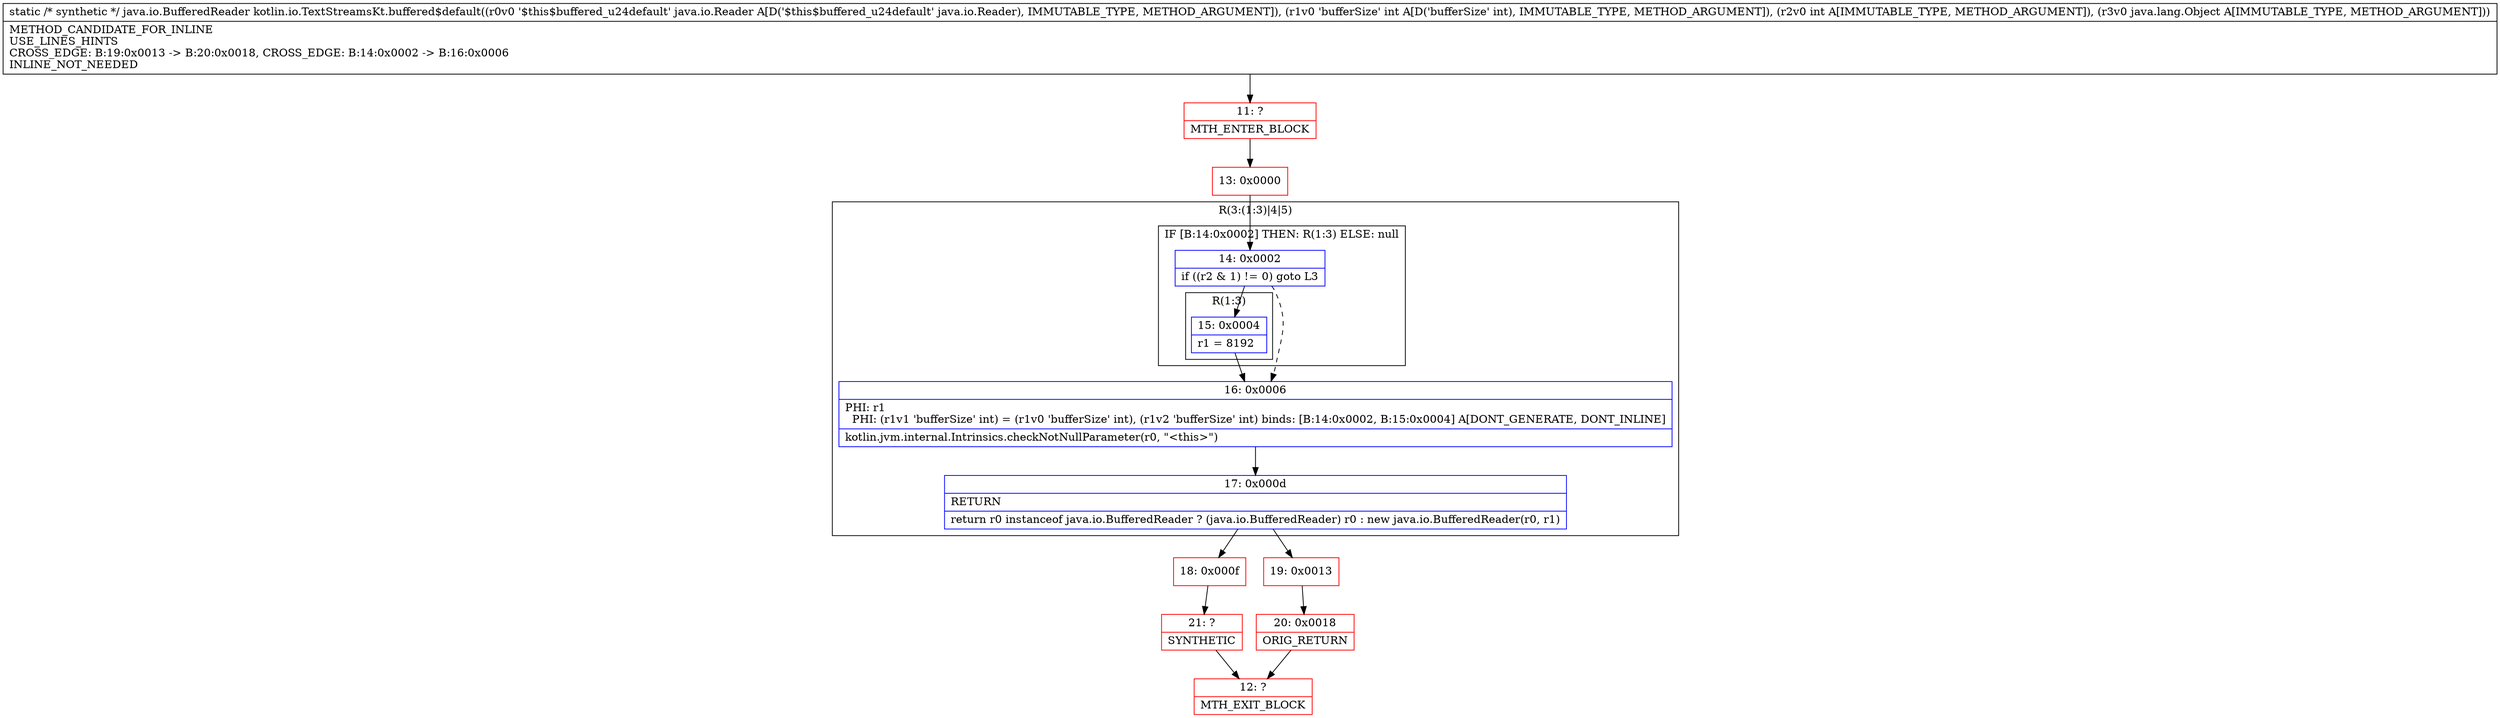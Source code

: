 digraph "CFG forkotlin.io.TextStreamsKt.buffered$default(Ljava\/io\/Reader;IILjava\/lang\/Object;)Ljava\/io\/BufferedReader;" {
subgraph cluster_Region_1325353342 {
label = "R(3:(1:3)|4|5)";
node [shape=record,color=blue];
subgraph cluster_IfRegion_1777235385 {
label = "IF [B:14:0x0002] THEN: R(1:3) ELSE: null";
node [shape=record,color=blue];
Node_14 [shape=record,label="{14\:\ 0x0002|if ((r2 & 1) != 0) goto L3\l}"];
subgraph cluster_Region_1515902127 {
label = "R(1:3)";
node [shape=record,color=blue];
Node_15 [shape=record,label="{15\:\ 0x0004|r1 = 8192\l}"];
}
}
Node_16 [shape=record,label="{16\:\ 0x0006|PHI: r1 \l  PHI: (r1v1 'bufferSize' int) = (r1v0 'bufferSize' int), (r1v2 'bufferSize' int) binds: [B:14:0x0002, B:15:0x0004] A[DONT_GENERATE, DONT_INLINE]\l|kotlin.jvm.internal.Intrinsics.checkNotNullParameter(r0, \"\<this\>\")\l}"];
Node_17 [shape=record,label="{17\:\ 0x000d|RETURN\l|return r0 instanceof java.io.BufferedReader ? (java.io.BufferedReader) r0 : new java.io.BufferedReader(r0, r1)\l}"];
}
Node_11 [shape=record,color=red,label="{11\:\ ?|MTH_ENTER_BLOCK\l}"];
Node_13 [shape=record,color=red,label="{13\:\ 0x0000}"];
Node_18 [shape=record,color=red,label="{18\:\ 0x000f}"];
Node_21 [shape=record,color=red,label="{21\:\ ?|SYNTHETIC\l}"];
Node_12 [shape=record,color=red,label="{12\:\ ?|MTH_EXIT_BLOCK\l}"];
Node_19 [shape=record,color=red,label="{19\:\ 0x0013}"];
Node_20 [shape=record,color=red,label="{20\:\ 0x0018|ORIG_RETURN\l}"];
MethodNode[shape=record,label="{static \/* synthetic *\/ java.io.BufferedReader kotlin.io.TextStreamsKt.buffered$default((r0v0 '$this$buffered_u24default' java.io.Reader A[D('$this$buffered_u24default' java.io.Reader), IMMUTABLE_TYPE, METHOD_ARGUMENT]), (r1v0 'bufferSize' int A[D('bufferSize' int), IMMUTABLE_TYPE, METHOD_ARGUMENT]), (r2v0 int A[IMMUTABLE_TYPE, METHOD_ARGUMENT]), (r3v0 java.lang.Object A[IMMUTABLE_TYPE, METHOD_ARGUMENT]))  | METHOD_CANDIDATE_FOR_INLINE\lUSE_LINES_HINTS\lCROSS_EDGE: B:19:0x0013 \-\> B:20:0x0018, CROSS_EDGE: B:14:0x0002 \-\> B:16:0x0006\lINLINE_NOT_NEEDED\l}"];
MethodNode -> Node_11;Node_14 -> Node_15;
Node_14 -> Node_16[style=dashed];
Node_15 -> Node_16;
Node_16 -> Node_17;
Node_17 -> Node_18;
Node_17 -> Node_19;
Node_11 -> Node_13;
Node_13 -> Node_14;
Node_18 -> Node_21;
Node_21 -> Node_12;
Node_19 -> Node_20;
Node_20 -> Node_12;
}

